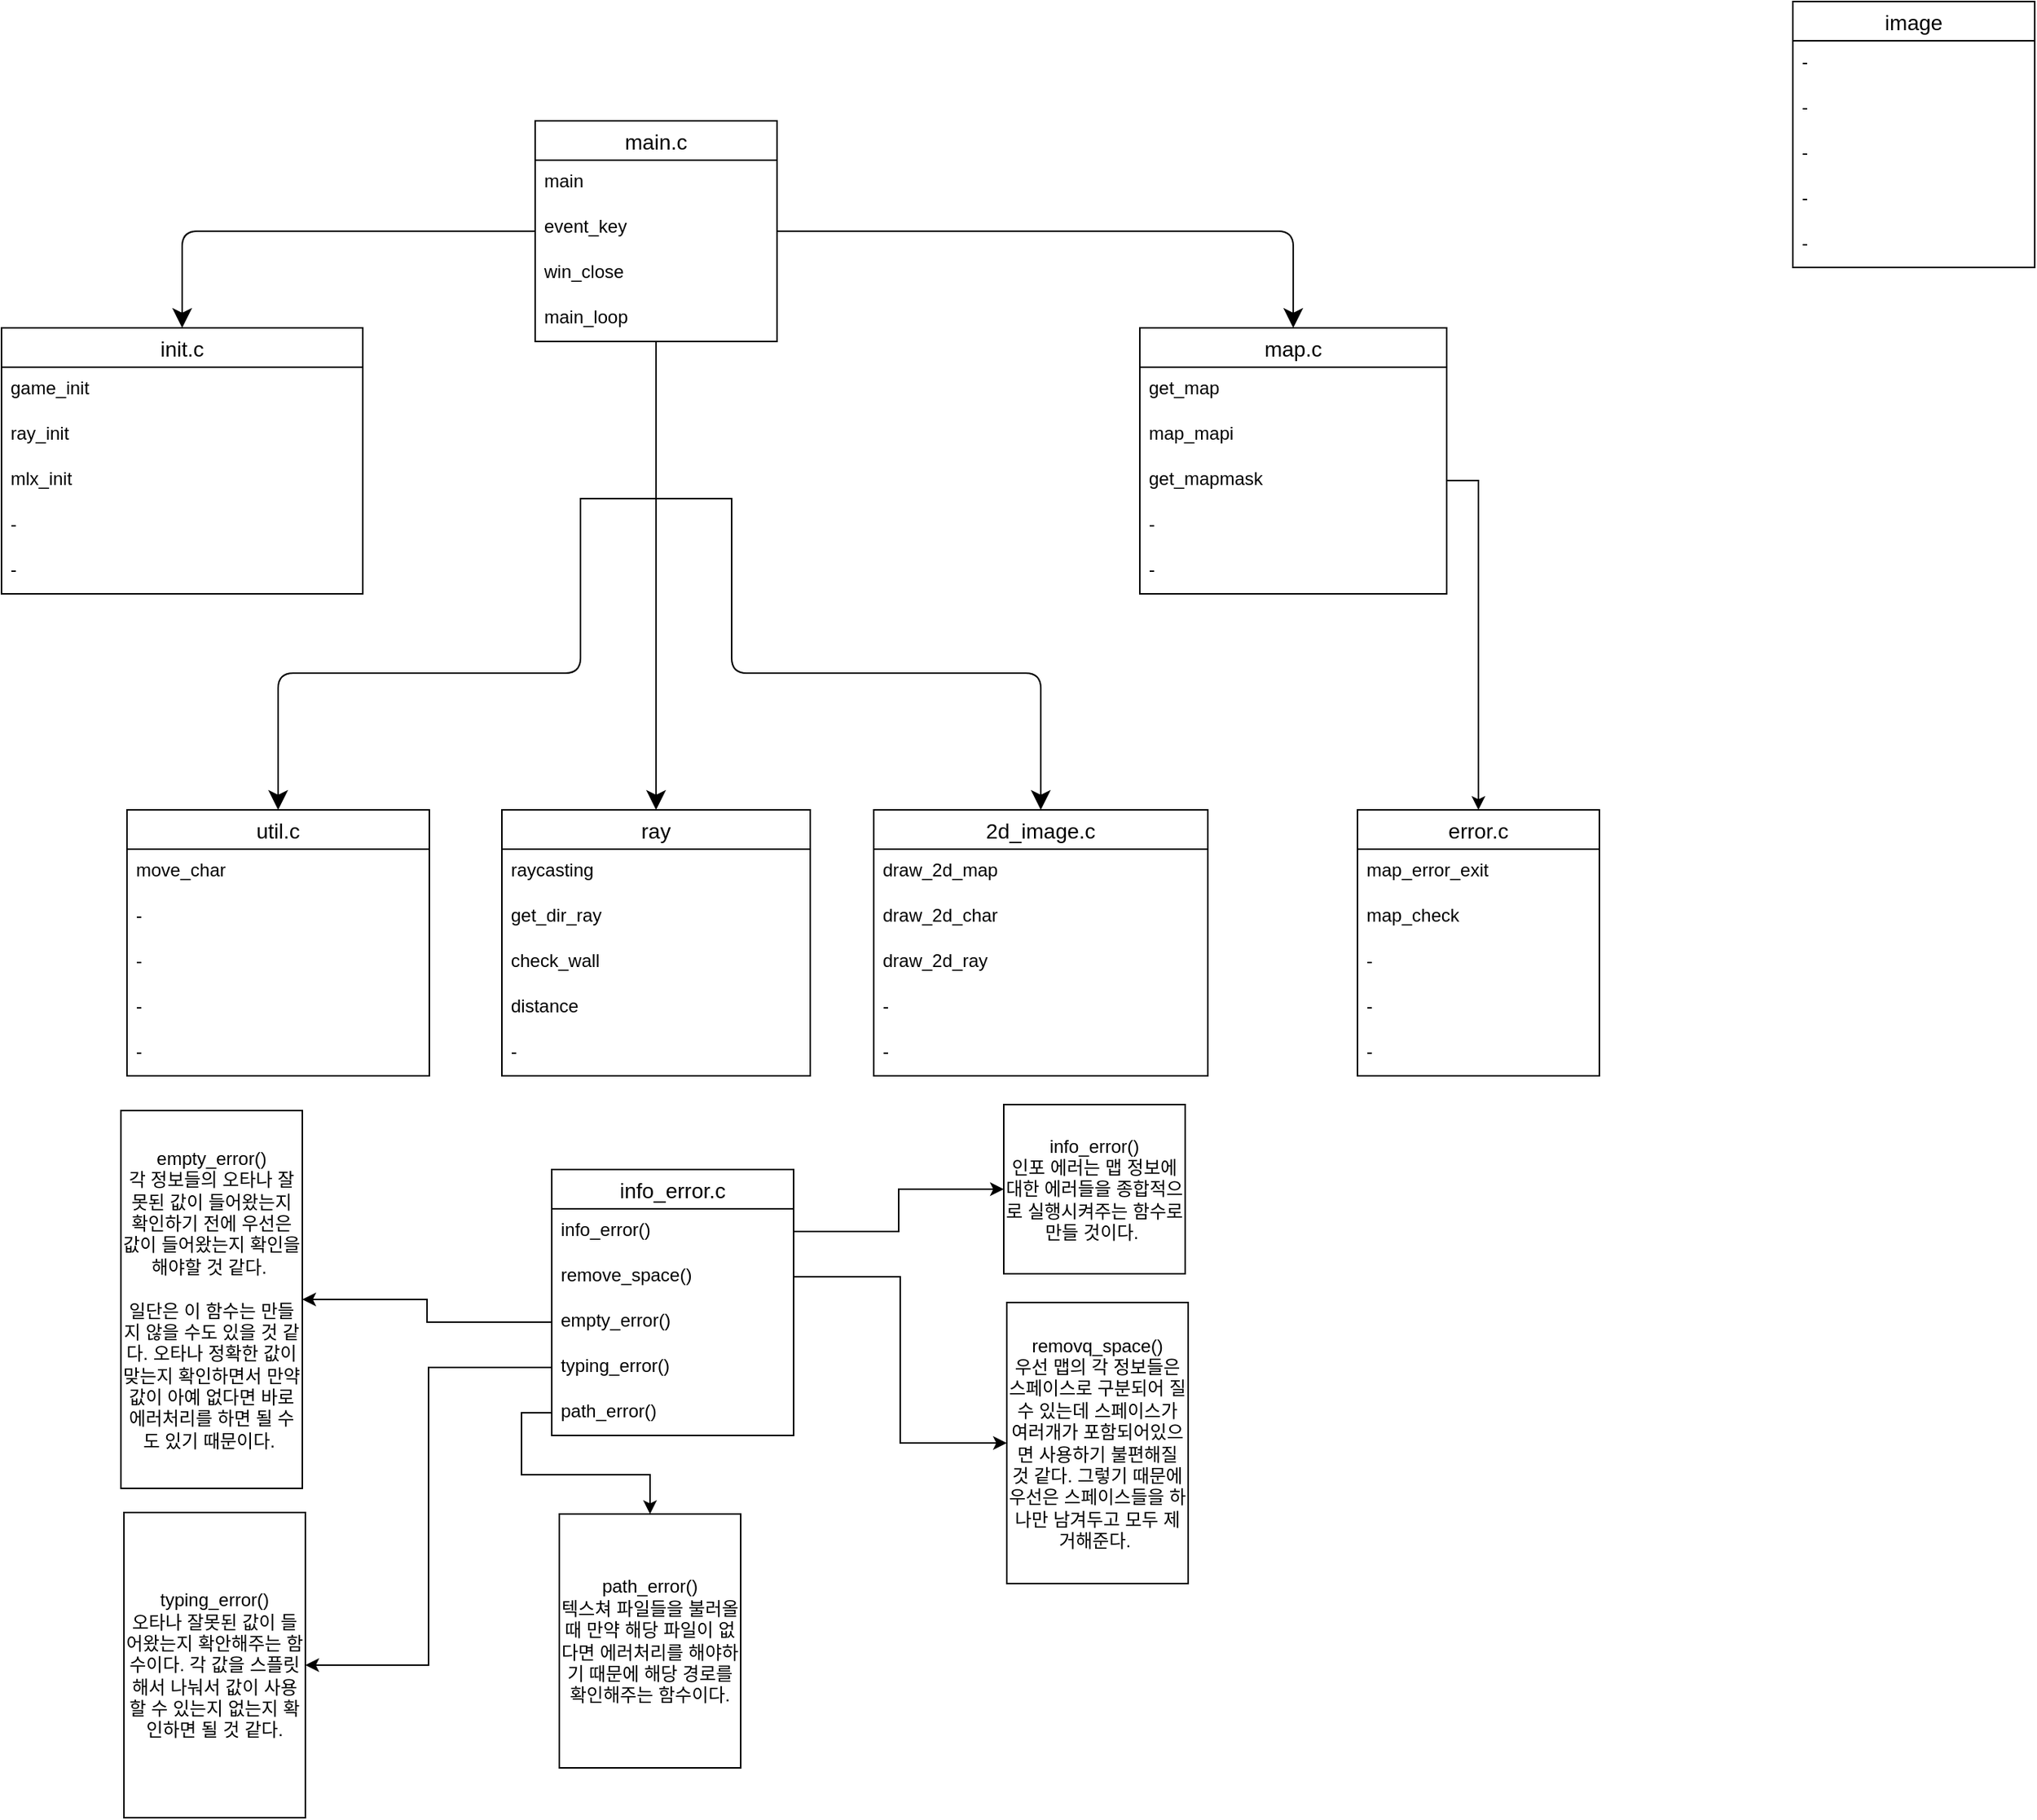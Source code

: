 <mxfile version="14.2.7" type="github">
  <diagram name="Page-1" id="e56a1550-8fbb-45ad-956c-1786394a9013">
    <mxGraphModel dx="1298" dy="722" grid="0" gridSize="1" guides="1" tooltips="1" connect="1" arrows="1" fold="1" page="1" pageScale="1" pageWidth="3300" pageHeight="2339" background="#ffffff" math="0" shadow="0">
      <root>
        <mxCell id="0" />
        <mxCell id="1" parent="0" />
        <mxCell id="uAMPDl_Nky-WzL86phEE-77" value="main.c" style="swimlane;fontStyle=0;childLayout=stackLayout;horizontal=1;startSize=26;horizontalStack=0;resizeParent=1;resizeParentMax=0;resizeLast=0;collapsible=1;marginBottom=0;align=center;fontSize=14;fillColor=#FFFFFF;" parent="1" vertex="1">
          <mxGeometry x="1632" y="552" width="160" height="146" as="geometry" />
        </mxCell>
        <mxCell id="uAMPDl_Nky-WzL86phEE-78" value="main" style="text;strokeColor=none;fillColor=none;spacingLeft=4;spacingRight=4;overflow=hidden;rotatable=0;points=[[0,0.5],[1,0.5]];portConstraint=eastwest;fontSize=12;" parent="uAMPDl_Nky-WzL86phEE-77" vertex="1">
          <mxGeometry y="26" width="160" height="30" as="geometry" />
        </mxCell>
        <mxCell id="uAMPDl_Nky-WzL86phEE-79" value="event_key" style="text;strokeColor=none;fillColor=none;spacingLeft=4;spacingRight=4;overflow=hidden;rotatable=0;points=[[0,0.5],[1,0.5]];portConstraint=eastwest;fontSize=12;" parent="uAMPDl_Nky-WzL86phEE-77" vertex="1">
          <mxGeometry y="56" width="160" height="30" as="geometry" />
        </mxCell>
        <mxCell id="uAMPDl_Nky-WzL86phEE-85" value="win_close" style="text;strokeColor=none;fillColor=none;spacingLeft=4;spacingRight=4;overflow=hidden;rotatable=0;points=[[0,0.5],[1,0.5]];portConstraint=eastwest;fontSize=12;" parent="uAMPDl_Nky-WzL86phEE-77" vertex="1">
          <mxGeometry y="86" width="160" height="30" as="geometry" />
        </mxCell>
        <mxCell id="uAMPDl_Nky-WzL86phEE-86" value="main_loop" style="text;strokeColor=none;fillColor=none;spacingLeft=4;spacingRight=4;overflow=hidden;rotatable=0;points=[[0,0.5],[1,0.5]];portConstraint=eastwest;fontSize=12;" parent="uAMPDl_Nky-WzL86phEE-77" vertex="1">
          <mxGeometry y="116" width="160" height="30" as="geometry" />
        </mxCell>
        <mxCell id="uAMPDl_Nky-WzL86phEE-129" style="edgeStyle=orthogonalEdgeStyle;rounded=1;jumpStyle=arc;jumpSize=20;orthogonalLoop=1;jettySize=auto;html=1;startArrow=none;startFill=0;startSize=7;endArrow=classic;endFill=1;endSize=10;targetPerimeterSpacing=5;strokeWidth=1;entryX=0.5;entryY=0;entryDx=0;entryDy=0;" parent="1" source="uAMPDl_Nky-WzL86phEE-77" target="uAMPDl_Nky-WzL86phEE-81" edge="1">
          <mxGeometry relative="1" as="geometry" />
        </mxCell>
        <mxCell id="uAMPDl_Nky-WzL86phEE-81" value="map.c" style="swimlane;fontStyle=0;childLayout=stackLayout;horizontal=1;startSize=26;horizontalStack=0;resizeParent=1;resizeParentMax=0;resizeLast=0;collapsible=1;marginBottom=0;align=center;fontSize=14;fillColor=#FFFFFF;" parent="1" vertex="1">
          <mxGeometry x="2032" y="689" width="203" height="176" as="geometry" />
        </mxCell>
        <mxCell id="uAMPDl_Nky-WzL86phEE-82" value="get_map" style="text;strokeColor=none;fillColor=none;spacingLeft=4;spacingRight=4;overflow=hidden;rotatable=0;points=[[0,0.5],[1,0.5]];portConstraint=eastwest;fontSize=12;" parent="uAMPDl_Nky-WzL86phEE-81" vertex="1">
          <mxGeometry y="26" width="203" height="30" as="geometry" />
        </mxCell>
        <mxCell id="uAMPDl_Nky-WzL86phEE-83" value="map_mapi" style="text;strokeColor=none;fillColor=none;spacingLeft=4;spacingRight=4;overflow=hidden;rotatable=0;points=[[0,0.5],[1,0.5]];portConstraint=eastwest;fontSize=12;" parent="uAMPDl_Nky-WzL86phEE-81" vertex="1">
          <mxGeometry y="56" width="203" height="30" as="geometry" />
        </mxCell>
        <mxCell id="uAMPDl_Nky-WzL86phEE-84" value="get_mapmask" style="text;strokeColor=none;fillColor=none;spacingLeft=4;spacingRight=4;overflow=hidden;rotatable=0;points=[[0,0.5],[1,0.5]];portConstraint=eastwest;fontSize=12;" parent="uAMPDl_Nky-WzL86phEE-81" vertex="1">
          <mxGeometry y="86" width="203" height="30" as="geometry" />
        </mxCell>
        <mxCell id="uAMPDl_Nky-WzL86phEE-161" value="-" style="text;strokeColor=none;fillColor=none;spacingLeft=4;spacingRight=4;overflow=hidden;rotatable=0;points=[[0,0.5],[1,0.5]];portConstraint=eastwest;fontSize=12;" parent="uAMPDl_Nky-WzL86phEE-81" vertex="1">
          <mxGeometry y="116" width="203" height="30" as="geometry" />
        </mxCell>
        <mxCell id="uAMPDl_Nky-WzL86phEE-162" value="-" style="text;strokeColor=none;fillColor=none;spacingLeft=4;spacingRight=4;overflow=hidden;rotatable=0;points=[[0,0.5],[1,0.5]];portConstraint=eastwest;fontSize=12;" parent="uAMPDl_Nky-WzL86phEE-81" vertex="1">
          <mxGeometry y="146" width="203" height="30" as="geometry" />
        </mxCell>
        <mxCell id="uAMPDl_Nky-WzL86phEE-91" value="2d_image.c" style="swimlane;fontStyle=0;childLayout=stackLayout;horizontal=1;startSize=26;horizontalStack=0;resizeParent=1;resizeParentMax=0;resizeLast=0;collapsible=1;marginBottom=0;align=center;fontSize=14;fillColor=#FFFFFF;" parent="1" vertex="1">
          <mxGeometry x="1856" y="1008" width="221" height="176" as="geometry" />
        </mxCell>
        <mxCell id="uAMPDl_Nky-WzL86phEE-96" value="draw_2d_map" style="text;strokeColor=none;fillColor=none;spacingLeft=4;spacingRight=4;overflow=hidden;rotatable=0;points=[[0,0.5],[1,0.5]];portConstraint=eastwest;fontSize=12;" parent="uAMPDl_Nky-WzL86phEE-91" vertex="1">
          <mxGeometry y="26" width="221" height="30" as="geometry" />
        </mxCell>
        <mxCell id="uAMPDl_Nky-WzL86phEE-92" value="draw_2d_char" style="text;strokeColor=none;fillColor=none;spacingLeft=4;spacingRight=4;overflow=hidden;rotatable=0;points=[[0,0.5],[1,0.5]];portConstraint=eastwest;fontSize=12;" parent="uAMPDl_Nky-WzL86phEE-91" vertex="1">
          <mxGeometry y="56" width="221" height="30" as="geometry" />
        </mxCell>
        <mxCell id="uAMPDl_Nky-WzL86phEE-93" value="draw_2d_ray" style="text;strokeColor=none;fillColor=none;spacingLeft=4;spacingRight=4;overflow=hidden;rotatable=0;points=[[0,0.5],[1,0.5]];portConstraint=eastwest;fontSize=12;" parent="uAMPDl_Nky-WzL86phEE-91" vertex="1">
          <mxGeometry y="86" width="221" height="30" as="geometry" />
        </mxCell>
        <mxCell id="uAMPDl_Nky-WzL86phEE-94" value="-" style="text;strokeColor=none;fillColor=none;spacingLeft=4;spacingRight=4;overflow=hidden;rotatable=0;points=[[0,0.5],[1,0.5]];portConstraint=eastwest;fontSize=12;" parent="uAMPDl_Nky-WzL86phEE-91" vertex="1">
          <mxGeometry y="116" width="221" height="30" as="geometry" />
        </mxCell>
        <mxCell id="uAMPDl_Nky-WzL86phEE-95" value="-" style="text;strokeColor=none;fillColor=none;spacingLeft=4;spacingRight=4;overflow=hidden;rotatable=0;points=[[0,0.5],[1,0.5]];portConstraint=eastwest;fontSize=12;" parent="uAMPDl_Nky-WzL86phEE-91" vertex="1">
          <mxGeometry y="146" width="221" height="30" as="geometry" />
        </mxCell>
        <mxCell id="uAMPDl_Nky-WzL86phEE-103" value="image" style="swimlane;fontStyle=0;childLayout=stackLayout;horizontal=1;startSize=26;horizontalStack=0;resizeParent=1;resizeParentMax=0;resizeLast=0;collapsible=1;marginBottom=0;align=center;fontSize=14;fillColor=#FFFFFF;" parent="1" vertex="1">
          <mxGeometry x="2464" y="473" width="160" height="176" as="geometry" />
        </mxCell>
        <mxCell id="uAMPDl_Nky-WzL86phEE-104" value="-" style="text;strokeColor=none;fillColor=none;spacingLeft=4;spacingRight=4;overflow=hidden;rotatable=0;points=[[0,0.5],[1,0.5]];portConstraint=eastwest;fontSize=12;" parent="uAMPDl_Nky-WzL86phEE-103" vertex="1">
          <mxGeometry y="26" width="160" height="30" as="geometry" />
        </mxCell>
        <mxCell id="uAMPDl_Nky-WzL86phEE-105" value="-" style="text;strokeColor=none;fillColor=none;spacingLeft=4;spacingRight=4;overflow=hidden;rotatable=0;points=[[0,0.5],[1,0.5]];portConstraint=eastwest;fontSize=12;" parent="uAMPDl_Nky-WzL86phEE-103" vertex="1">
          <mxGeometry y="56" width="160" height="30" as="geometry" />
        </mxCell>
        <mxCell id="uAMPDl_Nky-WzL86phEE-106" value="-" style="text;strokeColor=none;fillColor=none;spacingLeft=4;spacingRight=4;overflow=hidden;rotatable=0;points=[[0,0.5],[1,0.5]];portConstraint=eastwest;fontSize=12;" parent="uAMPDl_Nky-WzL86phEE-103" vertex="1">
          <mxGeometry y="86" width="160" height="30" as="geometry" />
        </mxCell>
        <mxCell id="uAMPDl_Nky-WzL86phEE-107" value="-" style="text;strokeColor=none;fillColor=none;spacingLeft=4;spacingRight=4;overflow=hidden;rotatable=0;points=[[0,0.5],[1,0.5]];portConstraint=eastwest;fontSize=12;" parent="uAMPDl_Nky-WzL86phEE-103" vertex="1">
          <mxGeometry y="116" width="160" height="30" as="geometry" />
        </mxCell>
        <mxCell id="uAMPDl_Nky-WzL86phEE-108" value="-" style="text;strokeColor=none;fillColor=none;spacingLeft=4;spacingRight=4;overflow=hidden;rotatable=0;points=[[0,0.5],[1,0.5]];portConstraint=eastwest;fontSize=12;" parent="uAMPDl_Nky-WzL86phEE-103" vertex="1">
          <mxGeometry y="146" width="160" height="30" as="geometry" />
        </mxCell>
        <mxCell id="uAMPDl_Nky-WzL86phEE-109" value="util.c" style="swimlane;fontStyle=0;childLayout=stackLayout;horizontal=1;startSize=26;horizontalStack=0;resizeParent=1;resizeParentMax=0;resizeLast=0;collapsible=1;marginBottom=0;align=center;fontSize=14;fillColor=#FFFFFF;" parent="1" vertex="1">
          <mxGeometry x="1362" y="1008" width="200" height="176" as="geometry" />
        </mxCell>
        <mxCell id="uAMPDl_Nky-WzL86phEE-110" value="move_char" style="text;strokeColor=none;fillColor=none;spacingLeft=4;spacingRight=4;overflow=hidden;rotatable=0;points=[[0,0.5],[1,0.5]];portConstraint=eastwest;fontSize=12;" parent="uAMPDl_Nky-WzL86phEE-109" vertex="1">
          <mxGeometry y="26" width="200" height="30" as="geometry" />
        </mxCell>
        <mxCell id="uAMPDl_Nky-WzL86phEE-111" value="-" style="text;strokeColor=none;fillColor=none;spacingLeft=4;spacingRight=4;overflow=hidden;rotatable=0;points=[[0,0.5],[1,0.5]];portConstraint=eastwest;fontSize=12;" parent="uAMPDl_Nky-WzL86phEE-109" vertex="1">
          <mxGeometry y="56" width="200" height="30" as="geometry" />
        </mxCell>
        <mxCell id="uAMPDl_Nky-WzL86phEE-112" value="-" style="text;strokeColor=none;fillColor=none;spacingLeft=4;spacingRight=4;overflow=hidden;rotatable=0;points=[[0,0.5],[1,0.5]];portConstraint=eastwest;fontSize=12;" parent="uAMPDl_Nky-WzL86phEE-109" vertex="1">
          <mxGeometry y="86" width="200" height="30" as="geometry" />
        </mxCell>
        <mxCell id="uAMPDl_Nky-WzL86phEE-113" value="-" style="text;strokeColor=none;fillColor=none;spacingLeft=4;spacingRight=4;overflow=hidden;rotatable=0;points=[[0,0.5],[1,0.5]];portConstraint=eastwest;fontSize=12;" parent="uAMPDl_Nky-WzL86phEE-109" vertex="1">
          <mxGeometry y="116" width="200" height="30" as="geometry" />
        </mxCell>
        <mxCell id="uAMPDl_Nky-WzL86phEE-114" value="-" style="text;strokeColor=none;fillColor=none;spacingLeft=4;spacingRight=4;overflow=hidden;rotatable=0;points=[[0,0.5],[1,0.5]];portConstraint=eastwest;fontSize=12;" parent="uAMPDl_Nky-WzL86phEE-109" vertex="1">
          <mxGeometry y="146" width="200" height="30" as="geometry" />
        </mxCell>
        <mxCell id="uAMPDl_Nky-WzL86phEE-115" value="ray" style="swimlane;fontStyle=0;childLayout=stackLayout;horizontal=1;startSize=26;horizontalStack=0;resizeParent=1;resizeParentMax=0;resizeLast=0;collapsible=1;marginBottom=0;align=center;fontSize=14;fillColor=#FFFFFF;" parent="1" vertex="1">
          <mxGeometry x="1610" y="1008" width="204" height="176" as="geometry" />
        </mxCell>
        <mxCell id="uAMPDl_Nky-WzL86phEE-118" value="raycasting" style="text;strokeColor=none;fillColor=none;spacingLeft=4;spacingRight=4;overflow=hidden;rotatable=0;points=[[0,0.5],[1,0.5]];portConstraint=eastwest;fontSize=12;" parent="uAMPDl_Nky-WzL86phEE-115" vertex="1">
          <mxGeometry y="26" width="204" height="30" as="geometry" />
        </mxCell>
        <mxCell id="uAMPDl_Nky-WzL86phEE-120" value="get_dir_ray" style="text;strokeColor=none;fillColor=none;spacingLeft=4;spacingRight=4;overflow=hidden;rotatable=0;points=[[0,0.5],[1,0.5]];portConstraint=eastwest;fontSize=12;" parent="uAMPDl_Nky-WzL86phEE-115" vertex="1">
          <mxGeometry y="56" width="204" height="30" as="geometry" />
        </mxCell>
        <mxCell id="uAMPDl_Nky-WzL86phEE-117" value="check_wall" style="text;strokeColor=none;fillColor=none;spacingLeft=4;spacingRight=4;overflow=hidden;rotatable=0;points=[[0,0.5],[1,0.5]];portConstraint=eastwest;fontSize=12;" parent="uAMPDl_Nky-WzL86phEE-115" vertex="1">
          <mxGeometry y="86" width="204" height="30" as="geometry" />
        </mxCell>
        <mxCell id="uAMPDl_Nky-WzL86phEE-119" value="distance" style="text;strokeColor=none;fillColor=none;spacingLeft=4;spacingRight=4;overflow=hidden;rotatable=0;points=[[0,0.5],[1,0.5]];portConstraint=eastwest;fontSize=12;" parent="uAMPDl_Nky-WzL86phEE-115" vertex="1">
          <mxGeometry y="116" width="204" height="30" as="geometry" />
        </mxCell>
        <mxCell id="uAMPDl_Nky-WzL86phEE-116" value="-" style="text;strokeColor=none;fillColor=none;spacingLeft=4;spacingRight=4;overflow=hidden;rotatable=0;points=[[0,0.5],[1,0.5]];portConstraint=eastwest;fontSize=12;" parent="uAMPDl_Nky-WzL86phEE-115" vertex="1">
          <mxGeometry y="146" width="204" height="30" as="geometry" />
        </mxCell>
        <mxCell id="uAMPDl_Nky-WzL86phEE-130" style="edgeStyle=orthogonalEdgeStyle;rounded=1;jumpStyle=arc;jumpSize=20;orthogonalLoop=1;jettySize=auto;html=1;startArrow=none;startFill=0;startSize=7;endArrow=classic;endFill=1;endSize=10;targetPerimeterSpacing=5;strokeWidth=1;entryX=0.5;entryY=0;entryDx=0;entryDy=0;" parent="1" source="uAMPDl_Nky-WzL86phEE-77" target="uAMPDl_Nky-WzL86phEE-121" edge="1">
          <mxGeometry relative="1" as="geometry" />
        </mxCell>
        <mxCell id="uAMPDl_Nky-WzL86phEE-121" value="init.c" style="swimlane;fontStyle=0;childLayout=stackLayout;horizontal=1;startSize=26;horizontalStack=0;resizeParent=1;resizeParentMax=0;resizeLast=0;collapsible=1;marginBottom=0;align=center;fontSize=14;fillColor=#FFFFFF;" parent="1" vertex="1">
          <mxGeometry x="1279" y="689" width="239" height="176" as="geometry" />
        </mxCell>
        <mxCell id="uAMPDl_Nky-WzL86phEE-122" value="game_init" style="text;strokeColor=none;fillColor=none;spacingLeft=4;spacingRight=4;overflow=hidden;rotatable=0;points=[[0,0.5],[1,0.5]];portConstraint=eastwest;fontSize=12;" parent="uAMPDl_Nky-WzL86phEE-121" vertex="1">
          <mxGeometry y="26" width="239" height="30" as="geometry" />
        </mxCell>
        <mxCell id="uAMPDl_Nky-WzL86phEE-123" value="ray_init" style="text;strokeColor=none;fillColor=none;spacingLeft=4;spacingRight=4;overflow=hidden;rotatable=0;points=[[0,0.5],[1,0.5]];portConstraint=eastwest;fontSize=12;" parent="uAMPDl_Nky-WzL86phEE-121" vertex="1">
          <mxGeometry y="56" width="239" height="30" as="geometry" />
        </mxCell>
        <mxCell id="uAMPDl_Nky-WzL86phEE-80" value="mlx_init" style="text;strokeColor=none;fillColor=none;spacingLeft=4;spacingRight=4;overflow=hidden;rotatable=0;points=[[0,0.5],[1,0.5]];portConstraint=eastwest;fontSize=12;" parent="uAMPDl_Nky-WzL86phEE-121" vertex="1">
          <mxGeometry y="86" width="239" height="30" as="geometry" />
        </mxCell>
        <mxCell id="uAMPDl_Nky-WzL86phEE-125" value="-" style="text;strokeColor=none;fillColor=none;spacingLeft=4;spacingRight=4;overflow=hidden;rotatable=0;points=[[0,0.5],[1,0.5]];portConstraint=eastwest;fontSize=12;" parent="uAMPDl_Nky-WzL86phEE-121" vertex="1">
          <mxGeometry y="116" width="239" height="30" as="geometry" />
        </mxCell>
        <mxCell id="uAMPDl_Nky-WzL86phEE-126" value="-" style="text;strokeColor=none;fillColor=none;spacingLeft=4;spacingRight=4;overflow=hidden;rotatable=0;points=[[0,0.5],[1,0.5]];portConstraint=eastwest;fontSize=12;" parent="uAMPDl_Nky-WzL86phEE-121" vertex="1">
          <mxGeometry y="146" width="239" height="30" as="geometry" />
        </mxCell>
        <mxCell id="uAMPDl_Nky-WzL86phEE-156" style="edgeStyle=orthogonalEdgeStyle;rounded=1;sketch=0;jumpStyle=arc;jumpSize=20;orthogonalLoop=1;jettySize=auto;html=1;exitX=1;exitY=0;exitDx=0;exitDy=0;exitPerimeter=0;startArrow=none;startFill=0;startSize=7;endArrow=classic;endFill=1;endSize=10;targetPerimeterSpacing=0;strokeWidth=1;" parent="1" source="uAMPDl_Nky-WzL86phEE-155" target="uAMPDl_Nky-WzL86phEE-91" edge="1">
          <mxGeometry relative="1" as="geometry" />
        </mxCell>
        <mxCell id="uAMPDl_Nky-WzL86phEE-157" style="edgeStyle=orthogonalEdgeStyle;rounded=1;sketch=0;jumpStyle=arc;jumpSize=20;orthogonalLoop=1;jettySize=auto;html=1;exitX=0;exitY=0.5;exitDx=0;exitDy=0;exitPerimeter=0;startArrow=none;startFill=0;startSize=7;endArrow=none;endFill=0;endSize=10;targetPerimeterSpacing=0;strokeWidth=1;" parent="1" source="uAMPDl_Nky-WzL86phEE-155" target="uAMPDl_Nky-WzL86phEE-77" edge="1">
          <mxGeometry relative="1" as="geometry" />
        </mxCell>
        <mxCell id="uAMPDl_Nky-WzL86phEE-158" style="edgeStyle=orthogonalEdgeStyle;rounded=1;sketch=0;jumpStyle=arc;jumpSize=20;orthogonalLoop=1;jettySize=auto;html=1;exitX=1;exitY=0.5;exitDx=0;exitDy=0;exitPerimeter=0;entryX=0.5;entryY=0;entryDx=0;entryDy=0;startArrow=none;startFill=0;startSize=7;endArrow=classic;endFill=1;endSize=10;targetPerimeterSpacing=5;strokeWidth=1;" parent="1" source="uAMPDl_Nky-WzL86phEE-155" target="uAMPDl_Nky-WzL86phEE-115" edge="1">
          <mxGeometry relative="1" as="geometry" />
        </mxCell>
        <mxCell id="uAMPDl_Nky-WzL86phEE-159" style="edgeStyle=orthogonalEdgeStyle;rounded=1;sketch=0;jumpStyle=arc;jumpSize=20;orthogonalLoop=1;jettySize=auto;html=1;exitX=1;exitY=1;exitDx=0;exitDy=0;exitPerimeter=0;startArrow=none;startFill=0;startSize=7;endArrow=classic;endFill=1;endSize=10;targetPerimeterSpacing=0;strokeWidth=1;" parent="1" source="uAMPDl_Nky-WzL86phEE-155" target="uAMPDl_Nky-WzL86phEE-109" edge="1">
          <mxGeometry relative="1" as="geometry" />
        </mxCell>
        <mxCell id="uAMPDl_Nky-WzL86phEE-155" value="" style="strokeWidth=1;html=1;shape=mxgraph.flowchart.annotation_2;align=left;labelPosition=right;pointerEvents=1;fillColor=#FFFFFF;direction=south;" parent="1" vertex="1">
          <mxGeometry x="1662" y="777" width="100" height="50" as="geometry" />
        </mxCell>
        <mxCell id="uAMPDl_Nky-WzL86phEE-160" style="edgeStyle=orthogonalEdgeStyle;rounded=1;sketch=0;jumpStyle=none;jumpSize=20;orthogonalLoop=0;jettySize=auto;html=1;exitX=0;exitY=0.5;exitDx=0;exitDy=0;exitPerimeter=0;entryX=1;entryY=0.5;entryDx=0;entryDy=0;entryPerimeter=0;startArrow=none;startFill=0;startSize=7;endArrow=none;endFill=0;endSize=10;targetPerimeterSpacing=5;strokeWidth=1;anchorPointDirection=1;editable=1;bendable=1;movable=1;cloneable=1;deletable=1;" parent="1" source="uAMPDl_Nky-WzL86phEE-155" target="uAMPDl_Nky-WzL86phEE-155" edge="1">
          <mxGeometry relative="1" as="geometry" />
        </mxCell>
        <mxCell id="8qiG2ld6KfT_s-U2V5Yb-2" value="error.c" style="swimlane;fontStyle=0;childLayout=stackLayout;horizontal=1;startSize=26;horizontalStack=0;resizeParent=1;resizeParentMax=0;resizeLast=0;collapsible=1;marginBottom=0;align=center;fontSize=14;fillColor=#FFFFFF;" vertex="1" parent="1">
          <mxGeometry x="2176" y="1008" width="160" height="176" as="geometry" />
        </mxCell>
        <mxCell id="8qiG2ld6KfT_s-U2V5Yb-3" value="map_error_exit" style="text;strokeColor=none;fillColor=none;spacingLeft=4;spacingRight=4;overflow=hidden;rotatable=0;points=[[0,0.5],[1,0.5]];portConstraint=eastwest;fontSize=12;" vertex="1" parent="8qiG2ld6KfT_s-U2V5Yb-2">
          <mxGeometry y="26" width="160" height="30" as="geometry" />
        </mxCell>
        <mxCell id="8qiG2ld6KfT_s-U2V5Yb-4" value="map_check" style="text;strokeColor=none;fillColor=none;spacingLeft=4;spacingRight=4;overflow=hidden;rotatable=0;points=[[0,0.5],[1,0.5]];portConstraint=eastwest;fontSize=12;" vertex="1" parent="8qiG2ld6KfT_s-U2V5Yb-2">
          <mxGeometry y="56" width="160" height="30" as="geometry" />
        </mxCell>
        <mxCell id="8qiG2ld6KfT_s-U2V5Yb-5" value="-" style="text;strokeColor=none;fillColor=none;spacingLeft=4;spacingRight=4;overflow=hidden;rotatable=0;points=[[0,0.5],[1,0.5]];portConstraint=eastwest;fontSize=12;" vertex="1" parent="8qiG2ld6KfT_s-U2V5Yb-2">
          <mxGeometry y="86" width="160" height="30" as="geometry" />
        </mxCell>
        <mxCell id="8qiG2ld6KfT_s-U2V5Yb-6" value="-" style="text;strokeColor=none;fillColor=none;spacingLeft=4;spacingRight=4;overflow=hidden;rotatable=0;points=[[0,0.5],[1,0.5]];portConstraint=eastwest;fontSize=12;" vertex="1" parent="8qiG2ld6KfT_s-U2V5Yb-2">
          <mxGeometry y="116" width="160" height="30" as="geometry" />
        </mxCell>
        <mxCell id="8qiG2ld6KfT_s-U2V5Yb-7" value="-" style="text;strokeColor=none;fillColor=none;spacingLeft=4;spacingRight=4;overflow=hidden;rotatable=0;points=[[0,0.5],[1,0.5]];portConstraint=eastwest;fontSize=12;" vertex="1" parent="8qiG2ld6KfT_s-U2V5Yb-2">
          <mxGeometry y="146" width="160" height="30" as="geometry" />
        </mxCell>
        <mxCell id="8qiG2ld6KfT_s-U2V5Yb-8" style="edgeStyle=orthogonalEdgeStyle;rounded=0;orthogonalLoop=1;jettySize=auto;html=1;exitX=1;exitY=0.5;exitDx=0;exitDy=0;entryX=0.5;entryY=0;entryDx=0;entryDy=0;" edge="1" parent="1" source="uAMPDl_Nky-WzL86phEE-84" target="8qiG2ld6KfT_s-U2V5Yb-2">
          <mxGeometry relative="1" as="geometry" />
        </mxCell>
        <mxCell id="8qiG2ld6KfT_s-U2V5Yb-10" value="info_error.c" style="swimlane;fontStyle=0;childLayout=stackLayout;horizontal=1;startSize=26;horizontalStack=0;resizeParent=1;resizeParentMax=0;resizeLast=0;collapsible=1;marginBottom=0;align=center;fontSize=14;fillColor=#FFFFFF;" vertex="1" parent="1">
          <mxGeometry x="1643" y="1246" width="160" height="176" as="geometry" />
        </mxCell>
        <mxCell id="8qiG2ld6KfT_s-U2V5Yb-11" value="info_error()" style="text;strokeColor=none;fillColor=none;spacingLeft=4;spacingRight=4;overflow=hidden;rotatable=0;points=[[0,0.5],[1,0.5]];portConstraint=eastwest;fontSize=12;" vertex="1" parent="8qiG2ld6KfT_s-U2V5Yb-10">
          <mxGeometry y="26" width="160" height="30" as="geometry" />
        </mxCell>
        <mxCell id="8qiG2ld6KfT_s-U2V5Yb-12" value="remove_space()" style="text;strokeColor=none;fillColor=none;spacingLeft=4;spacingRight=4;overflow=hidden;rotatable=0;points=[[0,0.5],[1,0.5]];portConstraint=eastwest;fontSize=12;" vertex="1" parent="8qiG2ld6KfT_s-U2V5Yb-10">
          <mxGeometry y="56" width="160" height="30" as="geometry" />
        </mxCell>
        <mxCell id="8qiG2ld6KfT_s-U2V5Yb-14" value="empty_error()" style="text;strokeColor=none;fillColor=none;spacingLeft=4;spacingRight=4;overflow=hidden;rotatable=0;points=[[0,0.5],[1,0.5]];portConstraint=eastwest;fontSize=12;" vertex="1" parent="8qiG2ld6KfT_s-U2V5Yb-10">
          <mxGeometry y="86" width="160" height="30" as="geometry" />
        </mxCell>
        <mxCell id="8qiG2ld6KfT_s-U2V5Yb-13" value="typing_error()" style="text;strokeColor=none;fillColor=none;spacingLeft=4;spacingRight=4;overflow=hidden;rotatable=0;points=[[0,0.5],[1,0.5]];portConstraint=eastwest;fontSize=12;" vertex="1" parent="8qiG2ld6KfT_s-U2V5Yb-10">
          <mxGeometry y="116" width="160" height="30" as="geometry" />
        </mxCell>
        <mxCell id="8qiG2ld6KfT_s-U2V5Yb-15" value="path_error()" style="text;strokeColor=none;fillColor=none;spacingLeft=4;spacingRight=4;overflow=hidden;rotatable=0;points=[[0,0.5],[1,0.5]];portConstraint=eastwest;fontSize=12;" vertex="1" parent="8qiG2ld6KfT_s-U2V5Yb-10">
          <mxGeometry y="146" width="160" height="30" as="geometry" />
        </mxCell>
        <mxCell id="8qiG2ld6KfT_s-U2V5Yb-16" value="info_error()&lt;br&gt;인포 에러는 맵 정보에 대한 에러들을 종합적으로 실행시켜주는 함수로 만들 것이다.&amp;nbsp;" style="rounded=0;whiteSpace=wrap;html=1;" vertex="1" parent="1">
          <mxGeometry x="1942" y="1203" width="120" height="112" as="geometry" />
        </mxCell>
        <mxCell id="8qiG2ld6KfT_s-U2V5Yb-17" value="removq_space()&lt;br&gt;우선 맵의 각 정보들은 스페이스로 구분되어 질 수 있는데 스페이스가 여러개가 포함되어있으면 사용하기 불편해질 것 같다. 그렇기 때문에 우선은 스페이스들을 하나만 남겨두고 모두 제거해준다.&amp;nbsp;" style="rounded=0;whiteSpace=wrap;html=1;" vertex="1" parent="1">
          <mxGeometry x="1944" y="1334" width="120" height="186" as="geometry" />
        </mxCell>
        <mxCell id="8qiG2ld6KfT_s-U2V5Yb-18" style="edgeStyle=orthogonalEdgeStyle;rounded=0;orthogonalLoop=1;jettySize=auto;html=1;exitX=1;exitY=0.5;exitDx=0;exitDy=0;entryX=0;entryY=0.5;entryDx=0;entryDy=0;" edge="1" parent="1" source="8qiG2ld6KfT_s-U2V5Yb-11" target="8qiG2ld6KfT_s-U2V5Yb-16">
          <mxGeometry relative="1" as="geometry" />
        </mxCell>
        <mxCell id="8qiG2ld6KfT_s-U2V5Yb-19" style="edgeStyle=orthogonalEdgeStyle;rounded=0;orthogonalLoop=1;jettySize=auto;html=1;exitX=1;exitY=0.5;exitDx=0;exitDy=0;entryX=0;entryY=0.5;entryDx=0;entryDy=0;" edge="1" parent="1" source="8qiG2ld6KfT_s-U2V5Yb-12" target="8qiG2ld6KfT_s-U2V5Yb-17">
          <mxGeometry relative="1" as="geometry" />
        </mxCell>
        <mxCell id="8qiG2ld6KfT_s-U2V5Yb-20" value="empty_error()&lt;br&gt;각 정보들의 오타나 잘못된 값이 들어왔는지 확인하기 전에 우선은 값이 들어왔는지 확인을 해야할 것 같다.&amp;nbsp;&lt;br&gt;&lt;br&gt;일단은 이 함수는 만들지 않을 수도 있을 것 같다. 오타나 정확한 값이 맞는지 확인하면서 만약 값이 아예 없다면 바로 에러처리를 하면 될 수도 있기 때문이다.&amp;nbsp;" style="rounded=0;whiteSpace=wrap;html=1;" vertex="1" parent="1">
          <mxGeometry x="1358" y="1207" width="120" height="250" as="geometry" />
        </mxCell>
        <mxCell id="8qiG2ld6KfT_s-U2V5Yb-21" style="edgeStyle=orthogonalEdgeStyle;rounded=0;orthogonalLoop=1;jettySize=auto;html=1;exitX=0;exitY=0.5;exitDx=0;exitDy=0;entryX=1;entryY=0.5;entryDx=0;entryDy=0;" edge="1" parent="1" source="8qiG2ld6KfT_s-U2V5Yb-14" target="8qiG2ld6KfT_s-U2V5Yb-20">
          <mxGeometry relative="1" as="geometry" />
        </mxCell>
        <mxCell id="8qiG2ld6KfT_s-U2V5Yb-22" value="typing_error()&lt;br&gt;오타나 잘못된 값이 들어왔는지 확안해주는 함수이다. 각 값을 스플릿해서 나눠서 값이 사용할 수 있는지 없는지 확인하면 될 것 같다." style="rounded=0;whiteSpace=wrap;html=1;" vertex="1" parent="1">
          <mxGeometry x="1360" y="1473" width="120" height="202" as="geometry" />
        </mxCell>
        <mxCell id="8qiG2ld6KfT_s-U2V5Yb-23" style="edgeStyle=orthogonalEdgeStyle;rounded=0;orthogonalLoop=1;jettySize=auto;html=1;exitX=0;exitY=0.5;exitDx=0;exitDy=0;entryX=1;entryY=0.5;entryDx=0;entryDy=0;" edge="1" parent="1" source="8qiG2ld6KfT_s-U2V5Yb-13" target="8qiG2ld6KfT_s-U2V5Yb-22">
          <mxGeometry relative="1" as="geometry" />
        </mxCell>
        <mxCell id="8qiG2ld6KfT_s-U2V5Yb-24" value="path_error()&lt;br&gt;텍스쳐 파일들을 불러올 때 만약 해당 파일이 없다면 에러처리를 해야하기 때문에 해당 경로를 확인해주는 함수이다." style="rounded=0;whiteSpace=wrap;html=1;" vertex="1" parent="1">
          <mxGeometry x="1648" y="1474" width="120" height="168" as="geometry" />
        </mxCell>
        <mxCell id="8qiG2ld6KfT_s-U2V5Yb-25" style="edgeStyle=orthogonalEdgeStyle;rounded=0;orthogonalLoop=1;jettySize=auto;html=1;exitX=0;exitY=0.5;exitDx=0;exitDy=0;entryX=0.5;entryY=0;entryDx=0;entryDy=0;" edge="1" parent="1" source="8qiG2ld6KfT_s-U2V5Yb-15" target="8qiG2ld6KfT_s-U2V5Yb-24">
          <mxGeometry relative="1" as="geometry" />
        </mxCell>
      </root>
    </mxGraphModel>
  </diagram>
</mxfile>
